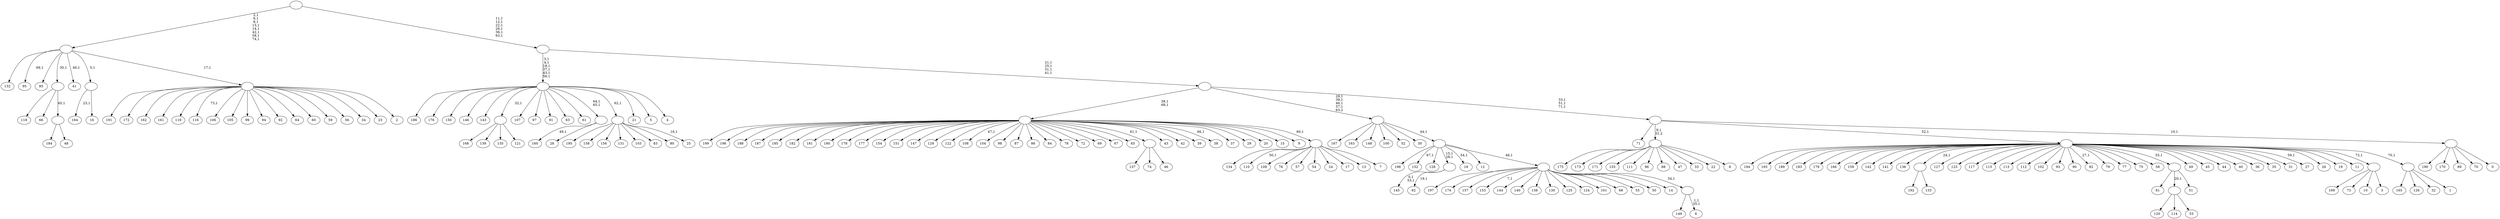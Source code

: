 digraph T {
	275 [label="199"]
	274 [label="198"]
	273 [label="197"]
	272 [label="196"]
	271 [label="195"]
	270 [label="194"]
	269 [label="193"]
	268 [label="192"]
	267 [label="191"]
	266 [label="190"]
	265 [label="189"]
	264 [label="188"]
	263 [label="187"]
	262 [label="186"]
	261 [label="185"]
	260 [label="184"]
	259 [label="183"]
	258 [label="182"]
	257 [label="181"]
	256 [label="180"]
	255 [label="179"]
	254 [label="178"]
	253 [label="177"]
	252 [label="176"]
	251 [label="175"]
	250 [label="174"]
	249 [label="173"]
	248 [label="172"]
	247 [label="171"]
	246 [label="170"]
	245 [label="169"]
	244 [label="168"]
	243 [label="167"]
	242 [label="166"]
	241 [label="165"]
	240 [label="164"]
	238 [label="163"]
	237 [label="162"]
	236 [label="161"]
	235 [label="160"]
	233 [label="159"]
	232 [label="158"]
	231 [label="157"]
	230 [label="156"]
	229 [label="155"]
	228 [label="154"]
	227 [label="153"]
	225 [label="152"]
	223 [label="151"]
	222 [label="150"]
	221 [label="149"]
	220 [label="148"]
	219 [label="147"]
	218 [label="146"]
	217 [label="145"]
	214 [label="144"]
	213 [label="143"]
	212 [label="142"]
	211 [label="141"]
	210 [label="140"]
	209 [label="139"]
	208 [label="138"]
	207 [label="137"]
	206 [label="136"]
	205 [label="135"]
	204 [label="134"]
	203 [label="133"]
	202 [label=""]
	201 [label="132"]
	200 [label="131"]
	199 [label="130"]
	198 [label="129"]
	197 [label="128"]
	196 [label="127"]
	195 [label="126"]
	194 [label="125"]
	193 [label="124"]
	192 [label="123"]
	191 [label="122"]
	190 [label="121"]
	189 [label=""]
	188 [label="120"]
	187 [label="119"]
	186 [label="118"]
	185 [label="117"]
	184 [label="116"]
	182 [label="115"]
	181 [label="114"]
	180 [label="113"]
	179 [label="112"]
	178 [label="111"]
	177 [label="110"]
	175 [label="109"]
	174 [label="108"]
	172 [label="107"]
	171 [label="106"]
	170 [label="105"]
	169 [label="104"]
	168 [label="103"]
	167 [label="102"]
	166 [label="101"]
	165 [label="100"]
	164 [label="99"]
	163 [label="98"]
	162 [label="97"]
	161 [label="96"]
	160 [label="95"]
	158 [label="94"]
	157 [label="93"]
	156 [label="92"]
	155 [label="91"]
	154 [label="90"]
	153 [label="89"]
	152 [label="88"]
	151 [label="87"]
	150 [label="86"]
	149 [label="85"]
	148 [label="84"]
	147 [label="83"]
	146 [label="82"]
	144 [label="81"]
	143 [label="80"]
	142 [label="79"]
	141 [label="78"]
	140 [label="77"]
	139 [label="76"]
	138 [label="75"]
	137 [label="74"]
	136 [label="73"]
	135 [label="72"]
	134 [label="71"]
	133 [label="70"]
	132 [label="69"]
	131 [label="68"]
	130 [label="67"]
	129 [label="66"]
	128 [label="65"]
	127 [label="64"]
	126 [label="63"]
	125 [label="62"]
	123 [label=""]
	121 [label="61"]
	120 [label="60"]
	119 [label="59"]
	118 [label="58"]
	117 [label="57"]
	116 [label="56"]
	115 [label="55"]
	114 [label="54"]
	113 [label="53"]
	112 [label=""]
	111 [label="52"]
	110 [label="51"]
	109 [label=""]
	108 [label="50"]
	107 [label="49"]
	106 [label="48"]
	105 [label=""]
	104 [label=""]
	103 [label="47"]
	102 [label="46"]
	101 [label=""]
	100 [label="45"]
	99 [label="44"]
	98 [label="43"]
	97 [label="42"]
	96 [label="41"]
	94 [label="40"]
	93 [label="39"]
	92 [label="38"]
	90 [label="37"]
	89 [label="36"]
	88 [label="35"]
	87 [label="34"]
	86 [label="33"]
	85 [label="32"]
	84 [label="31"]
	83 [label="30"]
	82 [label="29"]
	81 [label="28"]
	80 [label=""]
	78 [label="27"]
	76 [label="26"]
	75 [label="25"]
	73 [label=""]
	72 [label="24"]
	71 [label="23"]
	70 [label="22"]
	69 [label="21"]
	68 [label="20"]
	67 [label="19"]
	66 [label="18"]
	64 [label="17"]
	63 [label="16"]
	62 [label=""]
	61 [label="15"]
	60 [label="14"]
	59 [label="13"]
	58 [label="12"]
	57 [label="11"]
	56 [label="10"]
	55 [label="9"]
	54 [label="8"]
	53 [label=""]
	52 [label="7"]
	51 [label=""]
	50 [label=""]
	48 [label="6"]
	45 [label=""]
	44 [label=""]
	43 [label=""]
	42 [label=""]
	38 [label="5"]
	37 [label="4"]
	36 [label=""]
	30 [label="3"]
	29 [label=""]
	28 [label="2"]
	27 [label=""]
	26 [label=""]
	18 [label="1"]
	17 [label=""]
	16 [label=""]
	15 [label="0"]
	14 [label=""]
	13 [label=""]
	10 [label=""]
	6 [label=""]
	0 [label=""]
	202 -> 268 [label=""]
	202 -> 203 [label=""]
	189 -> 244 [label=""]
	189 -> 209 [label=""]
	189 -> 205 [label=""]
	189 -> 190 [label=""]
	123 -> 125 [label="19,1"]
	123 -> 217 [label="0,1\n53,1"]
	112 -> 188 [label=""]
	112 -> 181 [label=""]
	112 -> 113 [label=""]
	109 -> 144 [label=""]
	109 -> 112 [label="20,1"]
	109 -> 110 [label=""]
	105 -> 260 [label=""]
	105 -> 106 [label=""]
	104 -> 186 [label=""]
	104 -> 129 [label=""]
	104 -> 105 [label="45,1"]
	101 -> 207 [label=""]
	101 -> 137 [label=""]
	101 -> 102 [label=""]
	80 -> 235 [label="49,1"]
	80 -> 81 [label=""]
	73 -> 75 [label="16,1"]
	73 -> 271 [label=""]
	73 -> 232 [label=""]
	73 -> 230 [label=""]
	73 -> 200 [label=""]
	73 -> 168 [label=""]
	73 -> 147 [label=""]
	73 -> 143 [label=""]
	62 -> 240 [label="23,1"]
	62 -> 63 [label=""]
	53 -> 251 [label=""]
	53 -> 249 [label=""]
	53 -> 247 [label=""]
	53 -> 229 [label=""]
	53 -> 178 [label=""]
	53 -> 161 [label=""]
	53 -> 152 [label=""]
	53 -> 103 [label=""]
	53 -> 86 [label=""]
	53 -> 70 [label=""]
	53 -> 54 [label=""]
	51 -> 177 [label="50,1"]
	51 -> 204 [label=""]
	51 -> 175 [label=""]
	51 -> 139 [label=""]
	51 -> 117 [label=""]
	51 -> 114 [label=""]
	51 -> 72 [label=""]
	51 -> 64 [label=""]
	51 -> 59 [label=""]
	51 -> 52 [label=""]
	50 -> 92 [label="66,1"]
	50 -> 174 [label="47,1"]
	50 -> 275 [label=""]
	50 -> 272 [label=""]
	50 -> 264 [label=""]
	50 -> 263 [label=""]
	50 -> 261 [label=""]
	50 -> 258 [label=""]
	50 -> 257 [label=""]
	50 -> 256 [label=""]
	50 -> 254 [label=""]
	50 -> 253 [label=""]
	50 -> 228 [label=""]
	50 -> 223 [label=""]
	50 -> 219 [label=""]
	50 -> 198 [label=""]
	50 -> 191 [label=""]
	50 -> 169 [label=""]
	50 -> 163 [label=""]
	50 -> 151 [label=""]
	50 -> 150 [label=""]
	50 -> 148 [label=""]
	50 -> 141 [label=""]
	50 -> 135 [label=""]
	50 -> 132 [label=""]
	50 -> 130 [label=""]
	50 -> 128 [label=""]
	50 -> 101 [label="61,1"]
	50 -> 98 [label=""]
	50 -> 97 [label=""]
	50 -> 93 [label=""]
	50 -> 90 [label=""]
	50 -> 82 [label=""]
	50 -> 68 [label=""]
	50 -> 61 [label=""]
	50 -> 55 [label=""]
	50 -> 51 [label="60,1"]
	45 -> 48 [label="1,1\n35,1"]
	45 -> 221 [label=""]
	44 -> 227 [label="7,1"]
	44 -> 273 [label=""]
	44 -> 250 [label=""]
	44 -> 231 [label=""]
	44 -> 214 [label=""]
	44 -> 210 [label=""]
	44 -> 208 [label=""]
	44 -> 199 [label=""]
	44 -> 194 [label=""]
	44 -> 193 [label=""]
	44 -> 166 [label=""]
	44 -> 131 [label=""]
	44 -> 115 [label=""]
	44 -> 108 [label=""]
	44 -> 60 [label=""]
	44 -> 45 [label="34,1"]
	43 -> 66 [label="54,1"]
	43 -> 123 [label="15,1\n28,1"]
	43 -> 225 [label="67,1"]
	43 -> 274 [label=""]
	43 -> 197 [label=""]
	43 -> 58 [label=""]
	43 -> 44 [label="48,1"]
	42 -> 243 [label=""]
	42 -> 238 [label=""]
	42 -> 220 [label=""]
	42 -> 165 [label=""]
	42 -> 111 [label=""]
	42 -> 83 [label=""]
	42 -> 43 [label="44,1"]
	36 -> 80 [label="64,1\n65,1"]
	36 -> 262 [label=""]
	36 -> 252 [label=""]
	36 -> 222 [label=""]
	36 -> 218 [label=""]
	36 -> 213 [label=""]
	36 -> 189 [label="32,1"]
	36 -> 172 [label=""]
	36 -> 162 [label=""]
	36 -> 155 [label=""]
	36 -> 126 [label=""]
	36 -> 121 [label=""]
	36 -> 73 [label="62,1"]
	36 -> 69 [label=""]
	36 -> 38 [label=""]
	36 -> 37 [label=""]
	29 -> 245 [label=""]
	29 -> 136 [label=""]
	29 -> 56 [label=""]
	29 -> 30 [label=""]
	27 -> 184 [label="73,1"]
	27 -> 267 [label=""]
	27 -> 248 [label=""]
	27 -> 237 [label=""]
	27 -> 236 [label=""]
	27 -> 187 [label=""]
	27 -> 171 [label=""]
	27 -> 170 [label=""]
	27 -> 164 [label=""]
	27 -> 158 [label=""]
	27 -> 156 [label=""]
	27 -> 127 [label=""]
	27 -> 120 [label=""]
	27 -> 119 [label=""]
	27 -> 116 [label=""]
	27 -> 87 [label=""]
	27 -> 71 [label=""]
	27 -> 28 [label=""]
	26 -> 96 [label="40,1"]
	26 -> 160 [label="69,1"]
	26 -> 201 [label=""]
	26 -> 149 [label=""]
	26 -> 104 [label="30,1"]
	26 -> 62 [label="5,1"]
	26 -> 27 [label="17,1"]
	17 -> 241 [label=""]
	17 -> 195 [label=""]
	17 -> 85 [label=""]
	17 -> 18 [label=""]
	16 -> 78 [label="59,1"]
	16 -> 146 [label="27,1"]
	16 -> 270 [label=""]
	16 -> 269 [label=""]
	16 -> 265 [label=""]
	16 -> 259 [label=""]
	16 -> 255 [label=""]
	16 -> 242 [label=""]
	16 -> 233 [label=""]
	16 -> 212 [label=""]
	16 -> 211 [label=""]
	16 -> 206 [label=""]
	16 -> 202 [label="24,1"]
	16 -> 196 [label=""]
	16 -> 192 [label=""]
	16 -> 185 [label=""]
	16 -> 182 [label=""]
	16 -> 180 [label=""]
	16 -> 179 [label=""]
	16 -> 167 [label=""]
	16 -> 157 [label=""]
	16 -> 154 [label=""]
	16 -> 142 [label=""]
	16 -> 140 [label=""]
	16 -> 138 [label=""]
	16 -> 118 [label=""]
	16 -> 109 [label="55,1"]
	16 -> 107 [label=""]
	16 -> 100 [label=""]
	16 -> 99 [label=""]
	16 -> 94 [label=""]
	16 -> 89 [label=""]
	16 -> 88 [label=""]
	16 -> 84 [label=""]
	16 -> 76 [label=""]
	16 -> 67 [label=""]
	16 -> 57 [label=""]
	16 -> 29 [label="72,1"]
	16 -> 17 [label="70,1"]
	14 -> 266 [label=""]
	14 -> 246 [label=""]
	14 -> 153 [label=""]
	14 -> 133 [label=""]
	14 -> 15 [label=""]
	13 -> 134 [label=""]
	13 -> 53 [label="9,1\n31,2"]
	13 -> 16 [label="52,1"]
	13 -> 14 [label="10,1"]
	10 -> 13 [label="33,1\n51,1\n71,1"]
	10 -> 42 [label="29,1\n39,1\n46,1\n57,1\n63,2"]
	10 -> 50 [label="38,1\n68,1"]
	6 -> 10 [label="21,1\n25,1\n31,1\n41,1"]
	6 -> 36 [label="3,1\n4,1\n18,1\n37,1\n43,1\n56,1"]
	0 -> 6 [label="11,1\n12,1\n22,1\n26,1\n36,1\n63,1"]
	0 -> 26 [label="2,1\n6,1\n8,1\n13,1\n14,1\n42,1\n58,1\n74,1"]
}
